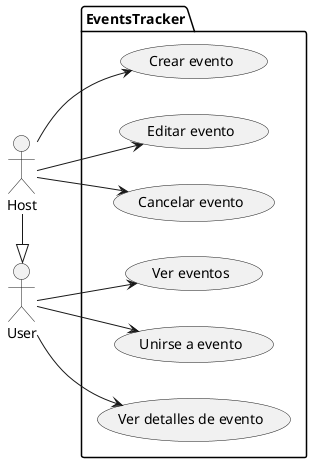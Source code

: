 @startuml event management
left to right direction

actor Host
actor User
Host -|> User

package "EventsTracker" {
    usecase "Crear evento" as UC_CreateEvent
    usecase "Editar evento" as UC_EditEvent
    usecase "Cancelar evento" as UC_CancelEvent
    usecase "Ver eventos" as UC_ViewEvents
    usecase "Unirse a evento" as UC_JoinEvent
    usecase "Ver detalles de evento" as UC_ViewEventDetails
}

Host --> UC_CreateEvent
Host --> UC_EditEvent
Host --> UC_CancelEvent
User --> UC_ViewEvents
User --> UC_JoinEvent
User --> UC_ViewEventDetails

@enduml
